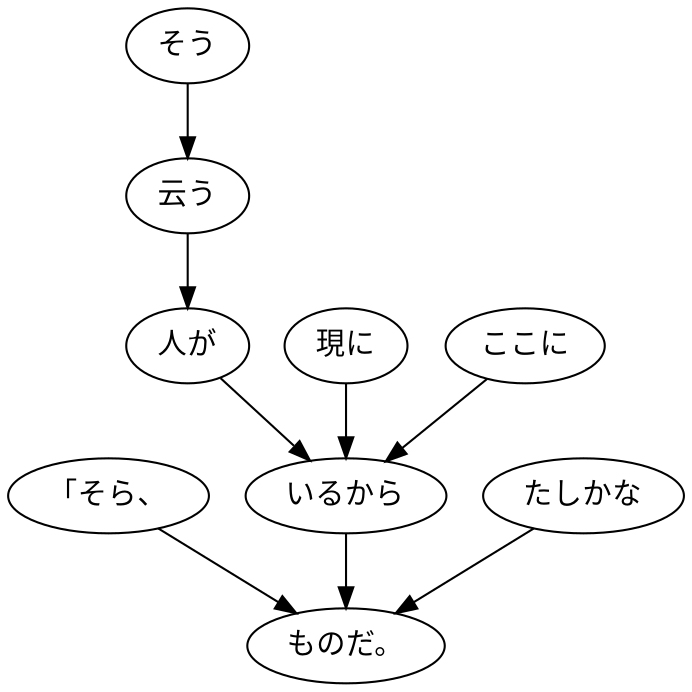 digraph graph8709 {
	node0 [label="「そら、"];
	node1 [label="そう"];
	node2 [label="云う"];
	node3 [label="人が"];
	node4 [label="現に"];
	node5 [label="ここに"];
	node6 [label="いるから"];
	node7 [label="たしかな"];
	node8 [label="ものだ。"];
	node0 -> node8;
	node1 -> node2;
	node2 -> node3;
	node3 -> node6;
	node4 -> node6;
	node5 -> node6;
	node6 -> node8;
	node7 -> node8;
}
